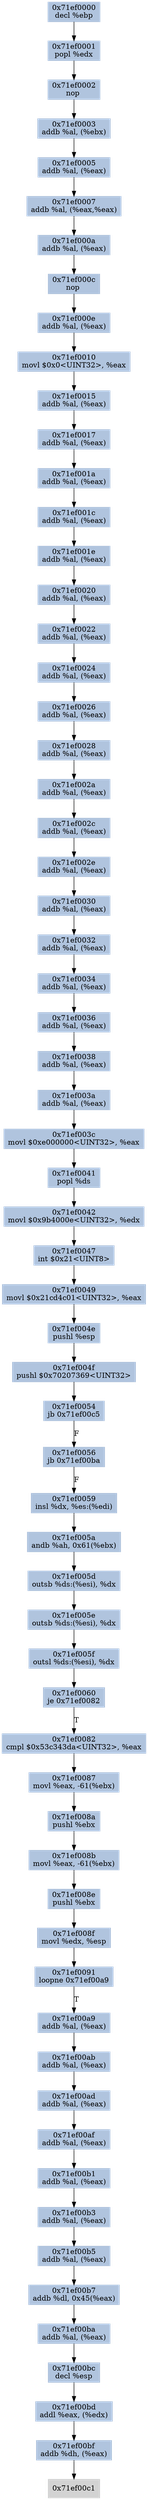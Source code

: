 digraph G {
node[shape=rectangle,style=filled,fillcolor=lightsteelblue,color=lightsteelblue]
bgcolor="transparent"
a0x71ef0000decl_ebp[label="0x71ef0000\ndecl %ebp"];
a0x71ef0001popl_edx[label="0x71ef0001\npopl %edx"];
a0x71ef0002nop_[label="0x71ef0002\nnop "];
a0x71ef0003addb_al_ebx_[label="0x71ef0003\naddb %al, (%ebx)"];
a0x71ef0005addb_al_eax_[label="0x71ef0005\naddb %al, (%eax)"];
a0x71ef0007addb_al_eaxeax_[label="0x71ef0007\naddb %al, (%eax,%eax)"];
a0x71ef000aaddb_al_eax_[label="0x71ef000a\naddb %al, (%eax)"];
a0x71ef000cnop_[label="0x71ef000c\nnop "];
a0x71ef000eaddb_al_eax_[label="0x71ef000e\naddb %al, (%eax)"];
a0x71ef0010movl_0x0UINT32_eax[label="0x71ef0010\nmovl $0x0<UINT32>, %eax"];
a0x71ef0015addb_al_eax_[label="0x71ef0015\naddb %al, (%eax)"];
a0x71ef0017addb_al_eax_[label="0x71ef0017\naddb %al, (%eax)"];
a0x71ef001aaddb_al_eax_[label="0x71ef001a\naddb %al, (%eax)"];
a0x71ef001caddb_al_eax_[label="0x71ef001c\naddb %al, (%eax)"];
a0x71ef001eaddb_al_eax_[label="0x71ef001e\naddb %al, (%eax)"];
a0x71ef0020addb_al_eax_[label="0x71ef0020\naddb %al, (%eax)"];
a0x71ef0022addb_al_eax_[label="0x71ef0022\naddb %al, (%eax)"];
a0x71ef0024addb_al_eax_[label="0x71ef0024\naddb %al, (%eax)"];
a0x71ef0026addb_al_eax_[label="0x71ef0026\naddb %al, (%eax)"];
a0x71ef0028addb_al_eax_[label="0x71ef0028\naddb %al, (%eax)"];
a0x71ef002aaddb_al_eax_[label="0x71ef002a\naddb %al, (%eax)"];
a0x71ef002caddb_al_eax_[label="0x71ef002c\naddb %al, (%eax)"];
a0x71ef002eaddb_al_eax_[label="0x71ef002e\naddb %al, (%eax)"];
a0x71ef0030addb_al_eax_[label="0x71ef0030\naddb %al, (%eax)"];
a0x71ef0032addb_al_eax_[label="0x71ef0032\naddb %al, (%eax)"];
a0x71ef0034addb_al_eax_[label="0x71ef0034\naddb %al, (%eax)"];
a0x71ef0036addb_al_eax_[label="0x71ef0036\naddb %al, (%eax)"];
a0x71ef0038addb_al_eax_[label="0x71ef0038\naddb %al, (%eax)"];
a0x71ef003aaddb_al_eax_[label="0x71ef003a\naddb %al, (%eax)"];
a0x71ef003cmovl_0xe000000UINT32_eax[label="0x71ef003c\nmovl $0xe000000<UINT32>, %eax"];
a0x71ef0041popl_ds[label="0x71ef0041\npopl %ds"];
a0x71ef0042movl_0x9b4000eUINT32_edx[label="0x71ef0042\nmovl $0x9b4000e<UINT32>, %edx"];
a0x71ef0047int_0x21UINT8[label="0x71ef0047\nint $0x21<UINT8>"];
a0x71ef0049movl_0x21cd4c01UINT32_eax[label="0x71ef0049\nmovl $0x21cd4c01<UINT32>, %eax"];
a0x71ef004epushl_esp[label="0x71ef004e\npushl %esp"];
a0x71ef004fpushl_0x70207369UINT32[label="0x71ef004f\npushl $0x70207369<UINT32>"];
a0x71ef0054jb_0x71ef00c5[label="0x71ef0054\njb 0x71ef00c5"];
a0x71ef0056jb_0x71ef00ba[label="0x71ef0056\njb 0x71ef00ba"];
a0x71ef0059insl_dx_es_edi_[label="0x71ef0059\ninsl %dx, %es:(%edi)"];
a0x71ef005aandb_ah_0x61ebx_[label="0x71ef005a\nandb %ah, 0x61(%ebx)"];
a0x71ef005doutsb_ds_esi__dx[label="0x71ef005d\noutsb %ds:(%esi), %dx"];
a0x71ef005eoutsb_ds_esi__dx[label="0x71ef005e\noutsb %ds:(%esi), %dx"];
a0x71ef005foutsl_ds_esi__dx[label="0x71ef005f\noutsl %ds:(%esi), %dx"];
a0x71ef0060je_0x71ef0082[label="0x71ef0060\nje 0x71ef0082"];
a0x71ef0082cmpl_0x53c343daUINT32_eax[label="0x71ef0082\ncmpl $0x53c343da<UINT32>, %eax"];
a0x71ef0087movl_eax__61ebx_[label="0x71ef0087\nmovl %eax, -61(%ebx)"];
a0x71ef008apushl_ebx[label="0x71ef008a\npushl %ebx"];
a0x71ef008bmovl_eax__61ebx_[label="0x71ef008b\nmovl %eax, -61(%ebx)"];
a0x71ef008epushl_ebx[label="0x71ef008e\npushl %ebx"];
a0x71ef008fmovl_edx_esp[label="0x71ef008f\nmovl %edx, %esp"];
a0x71ef0091loopne_0x71ef00a9[label="0x71ef0091\nloopne 0x71ef00a9"];
a0x71ef00a9addb_al_eax_[label="0x71ef00a9\naddb %al, (%eax)"];
a0x71ef00abaddb_al_eax_[label="0x71ef00ab\naddb %al, (%eax)"];
a0x71ef00adaddb_al_eax_[label="0x71ef00ad\naddb %al, (%eax)"];
a0x71ef00afaddb_al_eax_[label="0x71ef00af\naddb %al, (%eax)"];
a0x71ef00b1addb_al_eax_[label="0x71ef00b1\naddb %al, (%eax)"];
a0x71ef00b3addb_al_eax_[label="0x71ef00b3\naddb %al, (%eax)"];
a0x71ef00b5addb_al_eax_[label="0x71ef00b5\naddb %al, (%eax)"];
a0x71ef00b7addb_dl_0x45eax_[label="0x71ef00b7\naddb %dl, 0x45(%eax)"];
a0x71ef00baaddb_al_eax_[label="0x71ef00ba\naddb %al, (%eax)"];
a0x71ef00bcdecl_esp[label="0x71ef00bc\ndecl %esp"];
a0x71ef00bdaddl_eax_edx_[label="0x71ef00bd\naddl %eax, (%edx)"];
a0x71ef00bfaddb_dh_eax_[label="0x71ef00bf\naddb %dh, (%eax)"];
a0x71ef00c1[label="0x71ef00c1",color="lightgrey",fillcolor="lightgrey"];
a0x71ef0000decl_ebp -> a0x71ef0001popl_edx [color="#000000"];
a0x71ef0001popl_edx -> a0x71ef0002nop_ [color="#000000"];
a0x71ef0002nop_ -> a0x71ef0003addb_al_ebx_ [color="#000000"];
a0x71ef0003addb_al_ebx_ -> a0x71ef0005addb_al_eax_ [color="#000000"];
a0x71ef0005addb_al_eax_ -> a0x71ef0007addb_al_eaxeax_ [color="#000000"];
a0x71ef0007addb_al_eaxeax_ -> a0x71ef000aaddb_al_eax_ [color="#000000"];
a0x71ef000aaddb_al_eax_ -> a0x71ef000cnop_ [color="#000000"];
a0x71ef000cnop_ -> a0x71ef000eaddb_al_eax_ [color="#000000"];
a0x71ef000eaddb_al_eax_ -> a0x71ef0010movl_0x0UINT32_eax [color="#000000"];
a0x71ef0010movl_0x0UINT32_eax -> a0x71ef0015addb_al_eax_ [color="#000000"];
a0x71ef0015addb_al_eax_ -> a0x71ef0017addb_al_eax_ [color="#000000"];
a0x71ef0017addb_al_eax_ -> a0x71ef001aaddb_al_eax_ [color="#000000"];
a0x71ef001aaddb_al_eax_ -> a0x71ef001caddb_al_eax_ [color="#000000"];
a0x71ef001caddb_al_eax_ -> a0x71ef001eaddb_al_eax_ [color="#000000"];
a0x71ef001eaddb_al_eax_ -> a0x71ef0020addb_al_eax_ [color="#000000"];
a0x71ef0020addb_al_eax_ -> a0x71ef0022addb_al_eax_ [color="#000000"];
a0x71ef0022addb_al_eax_ -> a0x71ef0024addb_al_eax_ [color="#000000"];
a0x71ef0024addb_al_eax_ -> a0x71ef0026addb_al_eax_ [color="#000000"];
a0x71ef0026addb_al_eax_ -> a0x71ef0028addb_al_eax_ [color="#000000"];
a0x71ef0028addb_al_eax_ -> a0x71ef002aaddb_al_eax_ [color="#000000"];
a0x71ef002aaddb_al_eax_ -> a0x71ef002caddb_al_eax_ [color="#000000"];
a0x71ef002caddb_al_eax_ -> a0x71ef002eaddb_al_eax_ [color="#000000"];
a0x71ef002eaddb_al_eax_ -> a0x71ef0030addb_al_eax_ [color="#000000"];
a0x71ef0030addb_al_eax_ -> a0x71ef0032addb_al_eax_ [color="#000000"];
a0x71ef0032addb_al_eax_ -> a0x71ef0034addb_al_eax_ [color="#000000"];
a0x71ef0034addb_al_eax_ -> a0x71ef0036addb_al_eax_ [color="#000000"];
a0x71ef0036addb_al_eax_ -> a0x71ef0038addb_al_eax_ [color="#000000"];
a0x71ef0038addb_al_eax_ -> a0x71ef003aaddb_al_eax_ [color="#000000"];
a0x71ef003aaddb_al_eax_ -> a0x71ef003cmovl_0xe000000UINT32_eax [color="#000000"];
a0x71ef003cmovl_0xe000000UINT32_eax -> a0x71ef0041popl_ds [color="#000000"];
a0x71ef0041popl_ds -> a0x71ef0042movl_0x9b4000eUINT32_edx [color="#000000"];
a0x71ef0042movl_0x9b4000eUINT32_edx -> a0x71ef0047int_0x21UINT8 [color="#000000"];
a0x71ef0047int_0x21UINT8 -> a0x71ef0049movl_0x21cd4c01UINT32_eax [color="#000000"];
a0x71ef0049movl_0x21cd4c01UINT32_eax -> a0x71ef004epushl_esp [color="#000000"];
a0x71ef004epushl_esp -> a0x71ef004fpushl_0x70207369UINT32 [color="#000000"];
a0x71ef004fpushl_0x70207369UINT32 -> a0x71ef0054jb_0x71ef00c5 [color="#000000"];
a0x71ef0054jb_0x71ef00c5 -> a0x71ef0056jb_0x71ef00ba [color="#000000",label="F"];
a0x71ef0056jb_0x71ef00ba -> a0x71ef0059insl_dx_es_edi_ [color="#000000",label="F"];
a0x71ef0059insl_dx_es_edi_ -> a0x71ef005aandb_ah_0x61ebx_ [color="#000000"];
a0x71ef005aandb_ah_0x61ebx_ -> a0x71ef005doutsb_ds_esi__dx [color="#000000"];
a0x71ef005doutsb_ds_esi__dx -> a0x71ef005eoutsb_ds_esi__dx [color="#000000"];
a0x71ef005eoutsb_ds_esi__dx -> a0x71ef005foutsl_ds_esi__dx [color="#000000"];
a0x71ef005foutsl_ds_esi__dx -> a0x71ef0060je_0x71ef0082 [color="#000000"];
a0x71ef0060je_0x71ef0082 -> a0x71ef0082cmpl_0x53c343daUINT32_eax [color="#000000",label="T"];
a0x71ef0082cmpl_0x53c343daUINT32_eax -> a0x71ef0087movl_eax__61ebx_ [color="#000000"];
a0x71ef0087movl_eax__61ebx_ -> a0x71ef008apushl_ebx [color="#000000"];
a0x71ef008apushl_ebx -> a0x71ef008bmovl_eax__61ebx_ [color="#000000"];
a0x71ef008bmovl_eax__61ebx_ -> a0x71ef008epushl_ebx [color="#000000"];
a0x71ef008epushl_ebx -> a0x71ef008fmovl_edx_esp [color="#000000"];
a0x71ef008fmovl_edx_esp -> a0x71ef0091loopne_0x71ef00a9 [color="#000000"];
a0x71ef0091loopne_0x71ef00a9 -> a0x71ef00a9addb_al_eax_ [color="#000000",label="T"];
a0x71ef00a9addb_al_eax_ -> a0x71ef00abaddb_al_eax_ [color="#000000"];
a0x71ef00abaddb_al_eax_ -> a0x71ef00adaddb_al_eax_ [color="#000000"];
a0x71ef00adaddb_al_eax_ -> a0x71ef00afaddb_al_eax_ [color="#000000"];
a0x71ef00afaddb_al_eax_ -> a0x71ef00b1addb_al_eax_ [color="#000000"];
a0x71ef00b1addb_al_eax_ -> a0x71ef00b3addb_al_eax_ [color="#000000"];
a0x71ef00b3addb_al_eax_ -> a0x71ef00b5addb_al_eax_ [color="#000000"];
a0x71ef00b5addb_al_eax_ -> a0x71ef00b7addb_dl_0x45eax_ [color="#000000"];
a0x71ef00b7addb_dl_0x45eax_ -> a0x71ef00baaddb_al_eax_ [color="#000000"];
a0x71ef00baaddb_al_eax_ -> a0x71ef00bcdecl_esp [color="#000000"];
a0x71ef00bcdecl_esp -> a0x71ef00bdaddl_eax_edx_ [color="#000000"];
a0x71ef00bdaddl_eax_edx_ -> a0x71ef00bfaddb_dh_eax_ [color="#000000"];
a0x71ef00bfaddb_dh_eax_ -> a0x71ef00c1 [color="#000000"];
}
